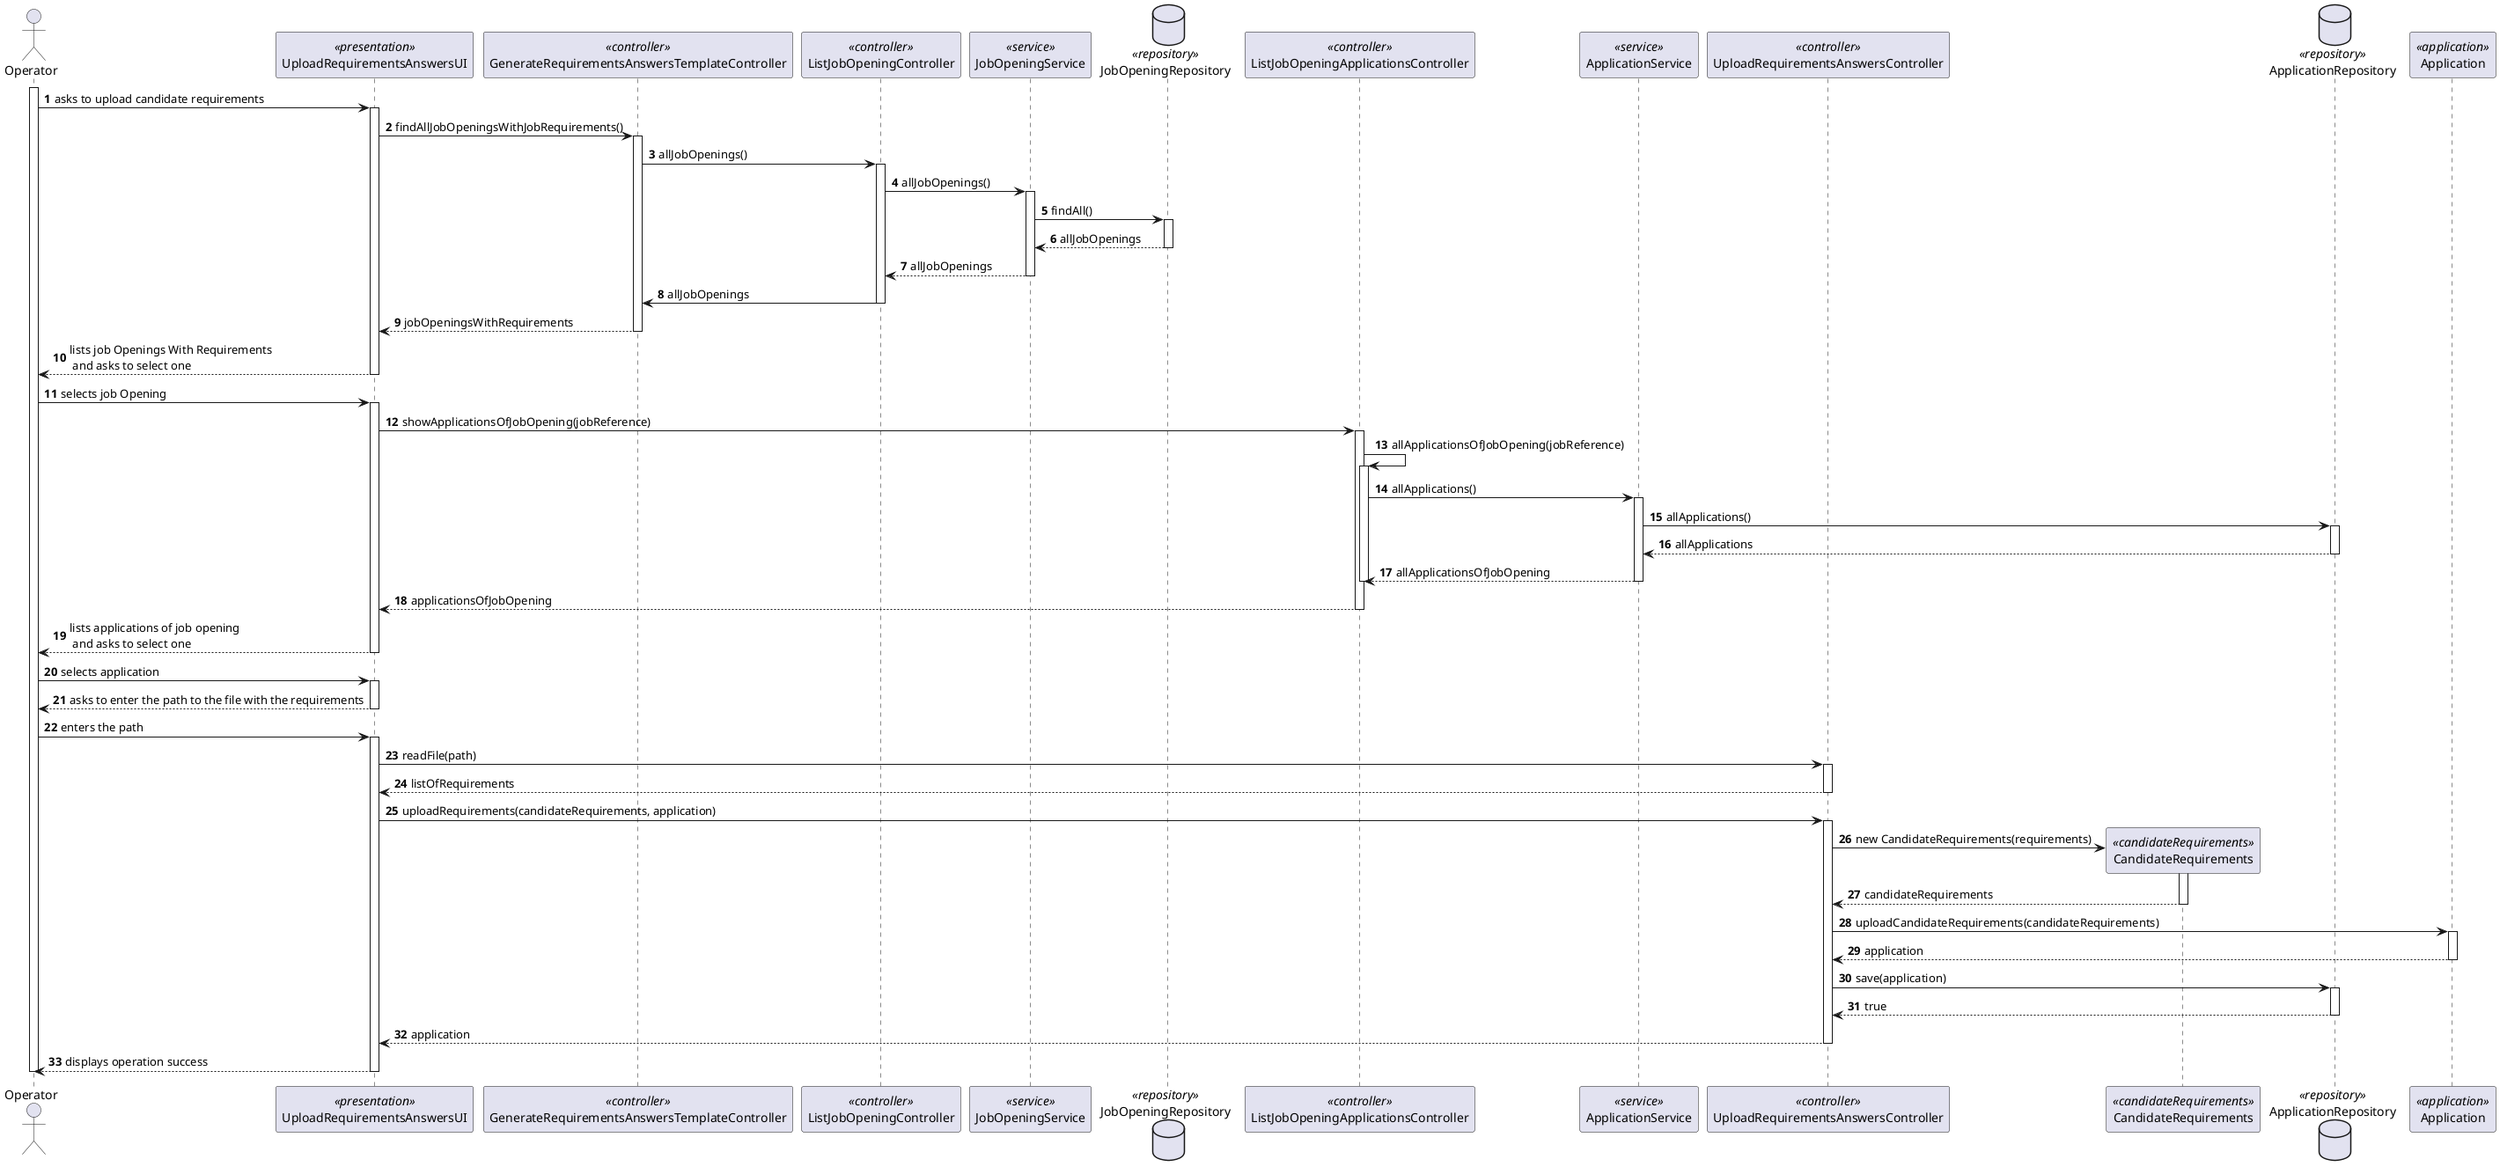 @startuml
autonumber

actor Operator

participant UploadRequirementsAnswersUI <<presentation>>
participant GenerateRequirementsAnswersTemplateController <<controller>>
participant ListJobOpeningController <<controller>>
participant JobOpeningService <<service>>
database    JobOpeningRepository <<repository>>
participant ListJobOpeningApplicationsController <<controller>>
participant ApplicationService <<service>>
participant UploadRequirementsAnswersController <<controller>>
participant CandidateRequirements <<candidateRequirements>>
database ApplicationRepository <<repository>>

participant Application <<application>>


activate Operator

    Operator -> UploadRequirementsAnswersUI : asks to upload candidate requirements
    activate UploadRequirementsAnswersUI

        UploadRequirementsAnswersUI -> GenerateRequirementsAnswersTemplateController : findAllJobOpeningsWithJobRequirements()
        activate GenerateRequirementsAnswersTemplateController

            GenerateRequirementsAnswersTemplateController -> ListJobOpeningController : allJobOpenings()
            activate ListJobOpeningController

                ListJobOpeningController -> JobOpeningService : allJobOpenings()
                activate JobOpeningService

                    JobOpeningService -> JobOpeningRepository : findAll()
                    activate JobOpeningRepository

                        JobOpeningRepository --> JobOpeningService : allJobOpenings
                    deactivate JobOpeningRepository

                    JobOpeningService --> ListJobOpeningController : allJobOpenings
                deactivate JobOpeningService

                ListJobOpeningController -> GenerateRequirementsAnswersTemplateController : allJobOpenings
            deactivate ListJobOpeningController

            GenerateRequirementsAnswersTemplateController --> UploadRequirementsAnswersUI : jobOpeningsWithRequirements
        deactivate GenerateRequirementsAnswersTemplateController

        UploadRequirementsAnswersUI --> Operator : lists job Openings With Requirements  \n and asks to select one
    deactivate UploadRequirementsAnswersUI

    Operator -> UploadRequirementsAnswersUI : selects job Opening
    activate UploadRequirementsAnswersUI


        UploadRequirementsAnswersUI -> ListJobOpeningApplicationsController : showApplicationsOfJobOpening(jobReference)
        activate ListJobOpeningApplicationsController

            ListJobOpeningApplicationsController -> ListJobOpeningApplicationsController : allApplicationsOfJobOpening(jobReference)
            activate ListJobOpeningApplicationsController

                ListJobOpeningApplicationsController -> ApplicationService : allApplications()
                activate ApplicationService

                    ApplicationService -> ApplicationRepository : allApplications()
                    activate ApplicationRepository

                        ApplicationRepository --> ApplicationService : allApplications
                    deactivate ApplicationRepository

                    ApplicationService --> ListJobOpeningApplicationsController : allApplicationsOfJobOpening
                deactivate ApplicationService
            deactivate ListJobOpeningApplicationsController

            ListJobOpeningApplicationsController --> UploadRequirementsAnswersUI : applicationsOfJobOpening
        deactivate ListJobOpeningApplicationsController

        UploadRequirementsAnswersUI --> Operator : lists applications of job opening \n and asks to select one
    deactivate UploadRequirementsAnswersUI

    Operator -> UploadRequirementsAnswersUI : selects application
    activate UploadRequirementsAnswersUI

        UploadRequirementsAnswersUI --> Operator : asks to enter the path to the file with the requirements
    deactivate UploadRequirementsAnswersUI

    Operator -> UploadRequirementsAnswersUI : enters the path
    activate UploadRequirementsAnswersUI

        UploadRequirementsAnswersUI -> UploadRequirementsAnswersController : readFile(path)
        activate UploadRequirementsAnswersController

            UploadRequirementsAnswersController --> UploadRequirementsAnswersUI : listOfRequirements
        deactivate UploadRequirementsAnswersController

        UploadRequirementsAnswersUI -> UploadRequirementsAnswersController : uploadRequirements(candidateRequirements, application)
        activate UploadRequirementsAnswersController

            UploadRequirementsAnswersController -> CandidateRequirements** : new CandidateRequirements(requirements)
            activate CandidateRequirements

                CandidateRequirements --> UploadRequirementsAnswersController : candidateRequirements
            deactivate CandidateRequirements

            UploadRequirementsAnswersController -> Application : uploadCandidateRequirements(candidateRequirements)
            activate Application

                Application --> UploadRequirementsAnswersController : application
            deactivate Application

            UploadRequirementsAnswersController -> ApplicationRepository : save(application)
            activate ApplicationRepository

                ApplicationRepository --> UploadRequirementsAnswersController : true
            deactivate ApplicationRepository

            UploadRequirementsAnswersController --> UploadRequirementsAnswersUI : application
        deactivate UploadRequirementsAnswersController

        UploadRequirementsAnswersUI --> Operator : displays operation success
    deactivate UploadRequirementsAnswersUI

deactivate Operator

@enduml